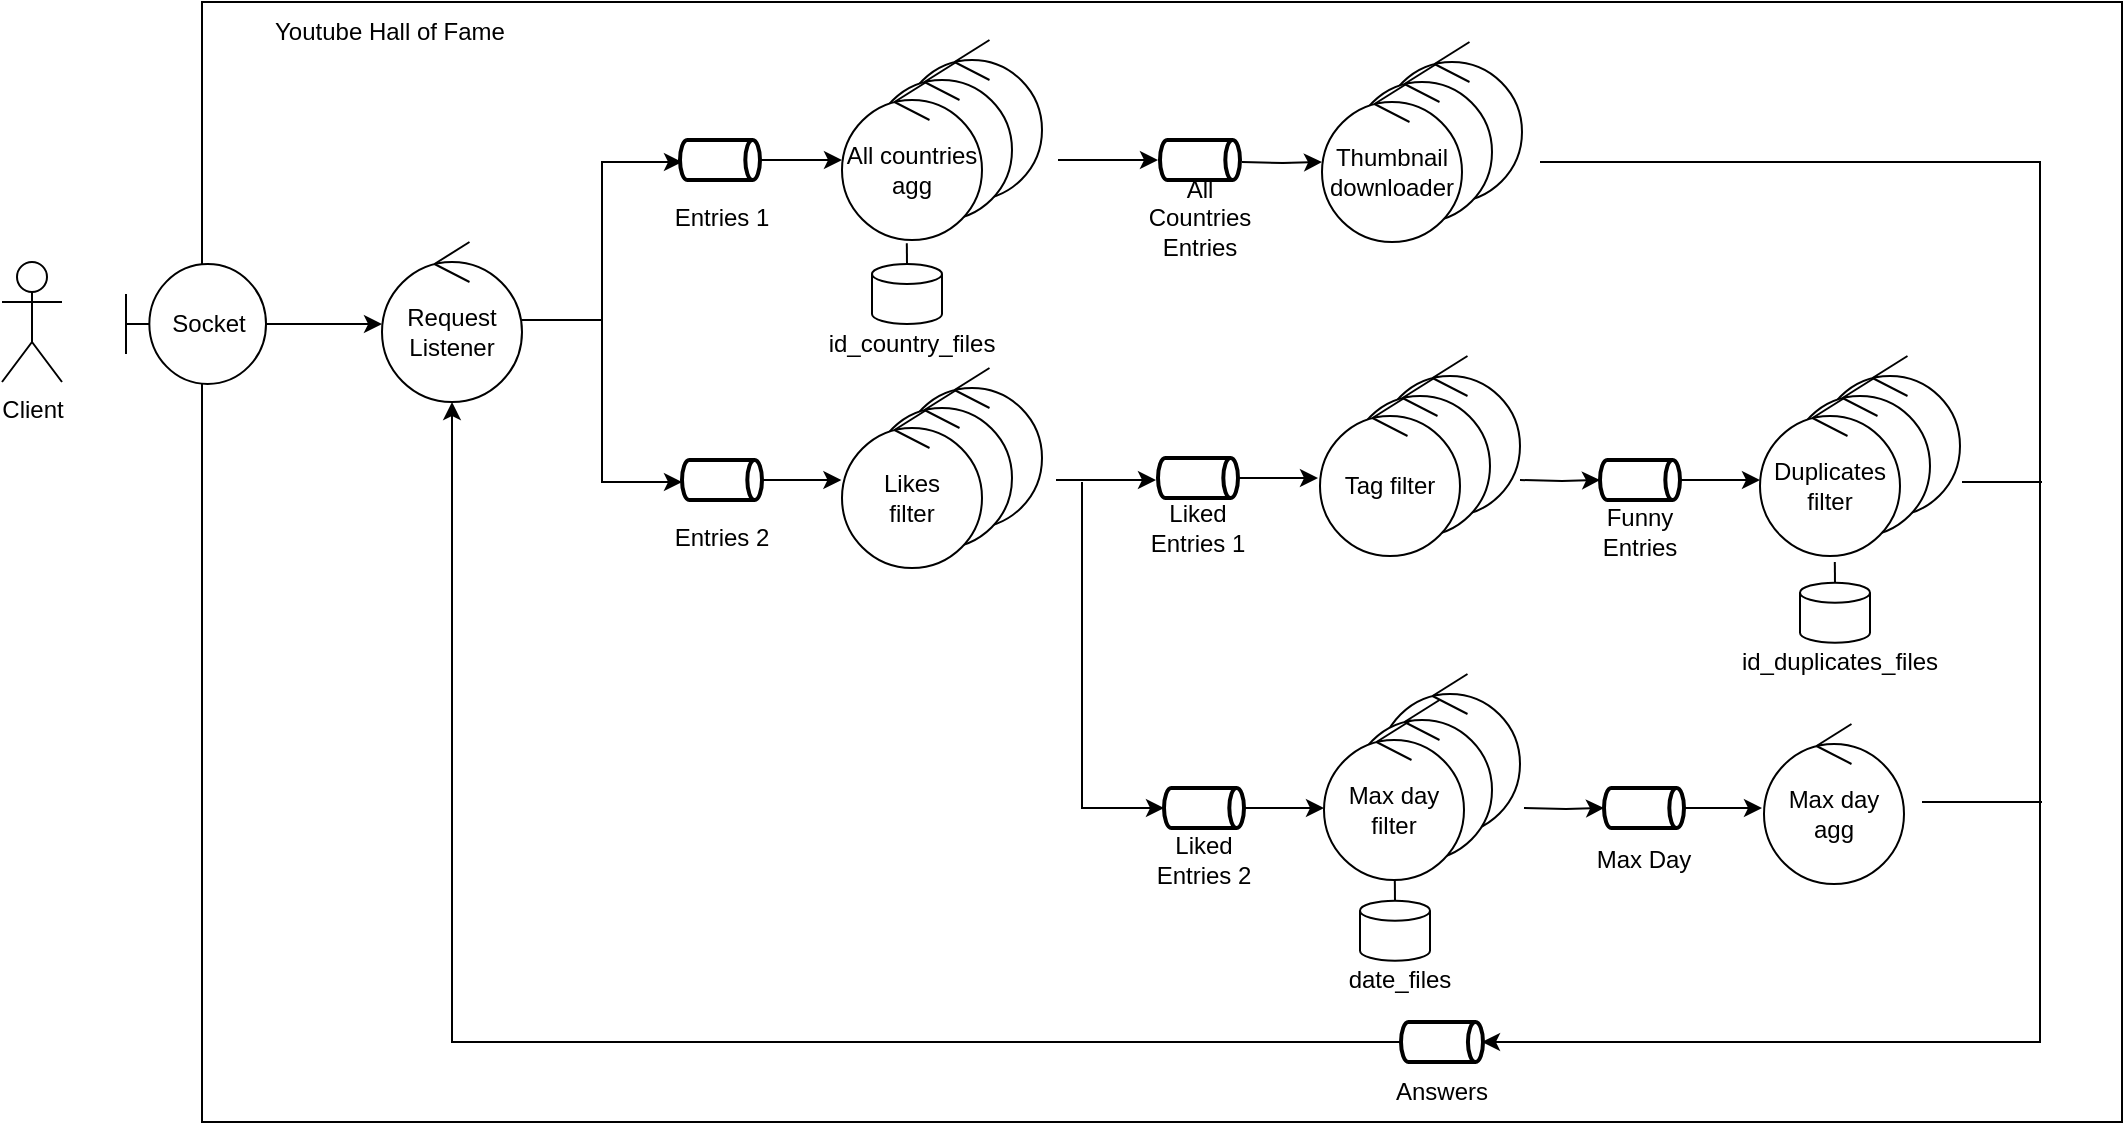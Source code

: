 <mxfile version="20.4.0"><diagram id="_5yJ87RRPlVk7aLT9CMU" name="Página-1"><mxGraphModel dx="907" dy="1623" grid="1" gridSize="10" guides="1" tooltips="1" connect="1" arrows="1" fold="1" page="1" pageScale="1" pageWidth="827" pageHeight="1169" math="0" shadow="0"><root><mxCell id="0"/><mxCell id="1" parent="0"/><mxCell id="-GXuEyE-1Zex0TCX5eWR-37" value="" style="rounded=0;whiteSpace=wrap;html=1;fillColor=none;shadow=0;" vertex="1" parent="1"><mxGeometry x="360" y="-40" width="960" height="560" as="geometry"/></mxCell><mxCell id="t3aH0Ll75gQ3c35Cr7I--1" value="Client" style="shape=umlActor;verticalLabelPosition=bottom;verticalAlign=top;html=1;outlineConnect=0;" parent="1" vertex="1"><mxGeometry x="260" y="90" width="30" height="60" as="geometry"/></mxCell><mxCell id="-GXuEyE-1Zex0TCX5eWR-7" style="edgeStyle=orthogonalEdgeStyle;rounded=0;orthogonalLoop=1;jettySize=auto;html=1;" edge="1" parent="1" source="t3aH0Ll75gQ3c35Cr7I--5"><mxGeometry relative="1" as="geometry"><mxPoint x="600" y="200" as="targetPoint"/><Array as="points"><mxPoint x="560" y="119"/><mxPoint x="560" y="200"/></Array></mxGeometry></mxCell><mxCell id="-GXuEyE-1Zex0TCX5eWR-11" style="edgeStyle=orthogonalEdgeStyle;rounded=0;orthogonalLoop=1;jettySize=auto;html=1;" edge="1" parent="1" source="t3aH0Ll75gQ3c35Cr7I--5"><mxGeometry relative="1" as="geometry"><mxPoint x="600" y="40" as="targetPoint"/><Array as="points"><mxPoint x="560" y="119"/><mxPoint x="560" y="40"/></Array></mxGeometry></mxCell><mxCell id="t3aH0Ll75gQ3c35Cr7I--5" value="&lt;div&gt;Request&lt;/div&gt;&lt;div&gt;Listener&lt;br&gt;&lt;/div&gt;" style="ellipse;shape=umlControl;whiteSpace=wrap;html=1;" parent="1" vertex="1"><mxGeometry x="450" y="80" width="70" height="80" as="geometry"/></mxCell><mxCell id="-GXuEyE-1Zex0TCX5eWR-1" style="edgeStyle=orthogonalEdgeStyle;rounded=0;orthogonalLoop=1;jettySize=auto;html=1;entryX=0;entryY=0.513;entryDx=0;entryDy=0;entryPerimeter=0;" edge="1" parent="1" source="t3aH0Ll75gQ3c35Cr7I--7" target="t3aH0Ll75gQ3c35Cr7I--5"><mxGeometry relative="1" as="geometry"/></mxCell><mxCell id="t3aH0Ll75gQ3c35Cr7I--7" value="Socket" style="shape=umlBoundary;whiteSpace=wrap;html=1;" parent="1" vertex="1"><mxGeometry x="322" y="91" width="70" height="60" as="geometry"/></mxCell><mxCell id="tlbd9g2WiqjZ4KTqfVdi-49" style="edgeStyle=orthogonalEdgeStyle;rounded=0;orthogonalLoop=1;jettySize=auto;html=1;" parent="1" source="tlbd9g2WiqjZ4KTqfVdi-50" edge="1"><mxGeometry relative="1" as="geometry"><mxPoint x="918" y="198" as="targetPoint"/></mxGeometry></mxCell><mxCell id="tlbd9g2WiqjZ4KTqfVdi-50" value="" style="strokeWidth=2;html=1;shape=mxgraph.flowchart.direct_data;whiteSpace=wrap;" parent="1" vertex="1"><mxGeometry x="838" y="188" width="40" height="20" as="geometry"/></mxCell><mxCell id="tlbd9g2WiqjZ4KTqfVdi-51" value="&lt;div&gt;Liked&lt;/div&gt;&lt;div&gt;Entries 1&lt;br&gt;&lt;/div&gt;" style="text;html=1;strokeColor=none;fillColor=none;align=center;verticalAlign=middle;whiteSpace=wrap;rounded=0;" parent="1" vertex="1"><mxGeometry x="828" y="207" width="60" height="31" as="geometry"/></mxCell><mxCell id="tlbd9g2WiqjZ4KTqfVdi-74" value="" style="strokeWidth=2;html=1;shape=mxgraph.flowchart.direct_data;whiteSpace=wrap;" parent="1" vertex="1"><mxGeometry x="839" y="29" width="40" height="20" as="geometry"/></mxCell><mxCell id="tlbd9g2WiqjZ4KTqfVdi-75" value="&lt;div&gt;All Countries&lt;/div&gt;&lt;div&gt;Entries&lt;br&gt;&lt;/div&gt;" style="text;html=1;strokeColor=none;fillColor=none;align=center;verticalAlign=middle;whiteSpace=wrap;rounded=0;" parent="1" vertex="1"><mxGeometry x="824" y="53" width="70" height="30" as="geometry"/></mxCell><mxCell id="tlbd9g2WiqjZ4KTqfVdi-77" style="edgeStyle=orthogonalEdgeStyle;rounded=0;orthogonalLoop=1;jettySize=auto;html=1;" parent="1" edge="1"><mxGeometry relative="1" as="geometry"><mxPoint x="920" y="40" as="targetPoint"/><mxPoint x="880" y="40" as="sourcePoint"/></mxGeometry></mxCell><mxCell id="tlbd9g2WiqjZ4KTqfVdi-80" value="" style="ellipse;shape=umlControl;whiteSpace=wrap;html=1;" parent="1" vertex="1"><mxGeometry x="950" y="-20" width="70" height="80" as="geometry"/></mxCell><mxCell id="tlbd9g2WiqjZ4KTqfVdi-81" value="" style="ellipse;shape=umlControl;whiteSpace=wrap;html=1;" parent="1" vertex="1"><mxGeometry x="935" y="-10" width="70" height="80" as="geometry"/></mxCell><mxCell id="tlbd9g2WiqjZ4KTqfVdi-82" value="&lt;div&gt;Thumbnail&lt;/div&gt;&lt;div&gt;downloader&lt;br&gt;&lt;/div&gt;" style="ellipse;shape=umlControl;whiteSpace=wrap;html=1;" parent="1" vertex="1"><mxGeometry x="920" width="70" height="80" as="geometry"/></mxCell><mxCell id="tlbd9g2WiqjZ4KTqfVdi-85" value="" style="ellipse;shape=umlControl;whiteSpace=wrap;html=1;" parent="1" vertex="1"><mxGeometry x="949" y="296" width="70" height="80" as="geometry"/></mxCell><mxCell id="tlbd9g2WiqjZ4KTqfVdi-86" value="" style="ellipse;shape=umlControl;whiteSpace=wrap;html=1;" parent="1" vertex="1"><mxGeometry x="935" y="309" width="70" height="80" as="geometry"/></mxCell><mxCell id="tlbd9g2WiqjZ4KTqfVdi-87" value="&lt;div&gt;Max day&lt;/div&gt;&lt;div&gt;filter&lt;br&gt;&lt;/div&gt;" style="ellipse;shape=umlControl;whiteSpace=wrap;html=1;" parent="1" vertex="1"><mxGeometry x="921" y="319" width="70" height="80" as="geometry"/></mxCell><mxCell id="tlbd9g2WiqjZ4KTqfVdi-88" style="edgeStyle=orthogonalEdgeStyle;rounded=0;orthogonalLoop=1;jettySize=auto;html=1;entryX=0;entryY=0.5;entryDx=0;entryDy=0;entryPerimeter=0;" parent="1" target="tlbd9g2WiqjZ4KTqfVdi-90" edge="1"><mxGeometry relative="1" as="geometry"><mxPoint x="1021" y="363" as="sourcePoint"/></mxGeometry></mxCell><mxCell id="tlbd9g2WiqjZ4KTqfVdi-89" style="edgeStyle=orthogonalEdgeStyle;rounded=0;orthogonalLoop=1;jettySize=auto;html=1;" parent="1" source="tlbd9g2WiqjZ4KTqfVdi-90" edge="1"><mxGeometry relative="1" as="geometry"><mxPoint x="1140" y="363" as="targetPoint"/></mxGeometry></mxCell><mxCell id="tlbd9g2WiqjZ4KTqfVdi-90" value="" style="strokeWidth=2;html=1;shape=mxgraph.flowchart.direct_data;whiteSpace=wrap;" parent="1" vertex="1"><mxGeometry x="1061" y="353" width="40" height="20" as="geometry"/></mxCell><mxCell id="tlbd9g2WiqjZ4KTqfVdi-91" value="&lt;div&gt;Max day&lt;/div&gt;&lt;div&gt;agg&lt;br&gt;&lt;/div&gt;" style="ellipse;shape=umlControl;whiteSpace=wrap;html=1;" parent="1" vertex="1"><mxGeometry x="1141" y="321" width="70" height="80" as="geometry"/></mxCell><mxCell id="tlbd9g2WiqjZ4KTqfVdi-92" value="&lt;div&gt;Max Day&lt;/div&gt;" style="text;html=1;strokeColor=none;fillColor=none;align=center;verticalAlign=middle;whiteSpace=wrap;rounded=0;" parent="1" vertex="1"><mxGeometry x="1051" y="374" width="60" height="30" as="geometry"/></mxCell><mxCell id="tlbd9g2WiqjZ4KTqfVdi-118" value="" style="ellipse;shape=umlControl;whiteSpace=wrap;html=1;" parent="1" vertex="1"><mxGeometry x="949" y="137" width="70" height="80" as="geometry"/></mxCell><mxCell id="tlbd9g2WiqjZ4KTqfVdi-119" value="" style="ellipse;shape=umlControl;whiteSpace=wrap;html=1;" parent="1" vertex="1"><mxGeometry x="934" y="147" width="70" height="80" as="geometry"/></mxCell><mxCell id="tlbd9g2WiqjZ4KTqfVdi-120" value="Tag filter" style="ellipse;shape=umlControl;whiteSpace=wrap;html=1;" parent="1" vertex="1"><mxGeometry x="919" y="157" width="70" height="80" as="geometry"/></mxCell><mxCell id="tlbd9g2WiqjZ4KTqfVdi-121" style="edgeStyle=orthogonalEdgeStyle;rounded=0;orthogonalLoop=1;jettySize=auto;html=1;entryX=0;entryY=0.5;entryDx=0;entryDy=0;entryPerimeter=0;" parent="1" target="tlbd9g2WiqjZ4KTqfVdi-123" edge="1"><mxGeometry relative="1" as="geometry"><mxPoint x="1019" y="199.0" as="sourcePoint"/></mxGeometry></mxCell><mxCell id="tlbd9g2WiqjZ4KTqfVdi-122" style="edgeStyle=orthogonalEdgeStyle;rounded=0;orthogonalLoop=1;jettySize=auto;html=1;" parent="1" source="tlbd9g2WiqjZ4KTqfVdi-123" edge="1"><mxGeometry relative="1" as="geometry"><mxPoint x="1139" y="199.0" as="targetPoint"/></mxGeometry></mxCell><mxCell id="tlbd9g2WiqjZ4KTqfVdi-123" value="" style="strokeWidth=2;html=1;shape=mxgraph.flowchart.direct_data;whiteSpace=wrap;" parent="1" vertex="1"><mxGeometry x="1059" y="189" width="40" height="20" as="geometry"/></mxCell><mxCell id="tlbd9g2WiqjZ4KTqfVdi-124" value="&lt;div&gt;Funny&lt;/div&gt;&lt;div&gt;Entries&lt;br&gt;&lt;/div&gt;" style="text;html=1;strokeColor=none;fillColor=none;align=center;verticalAlign=middle;whiteSpace=wrap;rounded=0;" parent="1" vertex="1"><mxGeometry x="1049" y="210" width="60" height="30" as="geometry"/></mxCell><mxCell id="tlbd9g2WiqjZ4KTqfVdi-125" value="" style="ellipse;shape=umlControl;whiteSpace=wrap;html=1;" parent="1" vertex="1"><mxGeometry x="1169" y="137" width="70" height="80" as="geometry"/></mxCell><mxCell id="tlbd9g2WiqjZ4KTqfVdi-126" value="" style="ellipse;shape=umlControl;whiteSpace=wrap;html=1;" parent="1" vertex="1"><mxGeometry x="1154" y="147" width="70" height="80" as="geometry"/></mxCell><mxCell id="tlbd9g2WiqjZ4KTqfVdi-127" value="&lt;div&gt;Duplicates&lt;/div&gt;&lt;div&gt;filter&lt;br&gt;&lt;/div&gt;" style="ellipse;shape=umlControl;whiteSpace=wrap;html=1;" parent="1" vertex="1"><mxGeometry x="1139" y="157" width="70" height="80" as="geometry"/></mxCell><mxCell id="gIVG9joBxmR02sDXt8Dj-3" style="edgeStyle=orthogonalEdgeStyle;rounded=0;orthogonalLoop=1;jettySize=auto;html=1;" parent="1" source="gIVG9joBxmR02sDXt8Dj-4" edge="1"><mxGeometry relative="1" as="geometry"><mxPoint x="921" y="363" as="targetPoint"/></mxGeometry></mxCell><mxCell id="gIVG9joBxmR02sDXt8Dj-4" value="" style="strokeWidth=2;html=1;shape=mxgraph.flowchart.direct_data;whiteSpace=wrap;" parent="1" vertex="1"><mxGeometry x="841" y="353" width="40" height="20" as="geometry"/></mxCell><mxCell id="gIVG9joBxmR02sDXt8Dj-5" value="&lt;div&gt;Liked&lt;/div&gt;&lt;div&gt;Entries 2&lt;br&gt;&lt;/div&gt;" style="text;html=1;strokeColor=none;fillColor=none;align=center;verticalAlign=middle;whiteSpace=wrap;rounded=0;" parent="1" vertex="1"><mxGeometry x="831" y="374" width="60" height="30" as="geometry"/></mxCell><mxCell id="-GXuEyE-1Zex0TCX5eWR-8" value="" style="ellipse;shape=umlControl;whiteSpace=wrap;html=1;" vertex="1" parent="1"><mxGeometry x="710" y="-21" width="70" height="80" as="geometry"/></mxCell><mxCell id="-GXuEyE-1Zex0TCX5eWR-9" value="" style="ellipse;shape=umlControl;whiteSpace=wrap;html=1;" vertex="1" parent="1"><mxGeometry x="695" y="-11" width="70" height="80" as="geometry"/></mxCell><mxCell id="-GXuEyE-1Zex0TCX5eWR-10" value="&lt;div&gt;All countries&lt;br&gt;&lt;/div&gt;&lt;div&gt;agg&lt;br&gt;&lt;/div&gt;" style="ellipse;shape=umlControl;whiteSpace=wrap;html=1;" vertex="1" parent="1"><mxGeometry x="680" y="-1" width="70" height="80" as="geometry"/></mxCell><mxCell id="-GXuEyE-1Zex0TCX5eWR-13" value="" style="ellipse;shape=umlControl;whiteSpace=wrap;html=1;" vertex="1" parent="1"><mxGeometry x="710" y="143" width="70" height="80" as="geometry"/></mxCell><mxCell id="-GXuEyE-1Zex0TCX5eWR-14" value="" style="ellipse;shape=umlControl;whiteSpace=wrap;html=1;" vertex="1" parent="1"><mxGeometry x="695" y="153" width="70" height="80" as="geometry"/></mxCell><mxCell id="-GXuEyE-1Zex0TCX5eWR-15" value="&lt;div&gt;Likes&lt;/div&gt;&lt;div&gt;filter&lt;br&gt;&lt;/div&gt;" style="ellipse;shape=umlControl;whiteSpace=wrap;html=1;" vertex="1" parent="1"><mxGeometry x="680" y="163" width="70" height="80" as="geometry"/></mxCell><mxCell id="-GXuEyE-1Zex0TCX5eWR-18" style="edgeStyle=orthogonalEdgeStyle;rounded=0;orthogonalLoop=1;jettySize=auto;html=1;" edge="1" parent="1"><mxGeometry relative="1" as="geometry"><mxPoint x="837" y="199" as="targetPoint"/><mxPoint x="787" y="199" as="sourcePoint"/><Array as="points"><mxPoint x="797" y="199"/><mxPoint x="847" y="199"/></Array></mxGeometry></mxCell><mxCell id="-GXuEyE-1Zex0TCX5eWR-19" style="edgeStyle=orthogonalEdgeStyle;rounded=0;orthogonalLoop=1;jettySize=auto;html=1;entryX=0;entryY=0.5;entryDx=0;entryDy=0;entryPerimeter=0;" edge="1" parent="1" target="gIVG9joBxmR02sDXt8Dj-4"><mxGeometry relative="1" as="geometry"><mxPoint x="830" y="320" as="targetPoint"/><mxPoint x="800" y="200" as="sourcePoint"/><Array as="points"><mxPoint x="800" y="363"/></Array></mxGeometry></mxCell><mxCell id="-GXuEyE-1Zex0TCX5eWR-27" style="edgeStyle=orthogonalEdgeStyle;rounded=0;orthogonalLoop=1;jettySize=auto;html=1;" edge="1" parent="1" source="-GXuEyE-1Zex0TCX5eWR-21" target="-GXuEyE-1Zex0TCX5eWR-10"><mxGeometry relative="1" as="geometry"/></mxCell><mxCell id="-GXuEyE-1Zex0TCX5eWR-21" value="" style="strokeWidth=2;html=1;shape=mxgraph.flowchart.direct_data;whiteSpace=wrap;" vertex="1" parent="1"><mxGeometry x="599" y="29" width="40" height="20" as="geometry"/></mxCell><mxCell id="-GXuEyE-1Zex0TCX5eWR-22" value="Entries 1" style="text;html=1;strokeColor=none;fillColor=none;align=center;verticalAlign=middle;whiteSpace=wrap;rounded=0;" vertex="1" parent="1"><mxGeometry x="590" y="53" width="60" height="30" as="geometry"/></mxCell><mxCell id="-GXuEyE-1Zex0TCX5eWR-23" value="" style="strokeWidth=2;html=1;shape=mxgraph.flowchart.direct_data;whiteSpace=wrap;" vertex="1" parent="1"><mxGeometry x="600" y="189" width="40" height="20" as="geometry"/></mxCell><mxCell id="-GXuEyE-1Zex0TCX5eWR-24" value="Entries 2" style="text;html=1;strokeColor=none;fillColor=none;align=center;verticalAlign=middle;whiteSpace=wrap;rounded=0;" vertex="1" parent="1"><mxGeometry x="590" y="213" width="60" height="30" as="geometry"/></mxCell><mxCell id="-GXuEyE-1Zex0TCX5eWR-25" style="edgeStyle=orthogonalEdgeStyle;rounded=0;orthogonalLoop=1;jettySize=auto;html=1;" edge="1" parent="1"><mxGeometry relative="1" as="geometry"><mxPoint x="838" y="39" as="targetPoint"/><mxPoint x="788" y="39" as="sourcePoint"/><Array as="points"><mxPoint x="798" y="39"/><mxPoint x="848" y="39"/></Array></mxGeometry></mxCell><mxCell id="-GXuEyE-1Zex0TCX5eWR-29" style="edgeStyle=orthogonalEdgeStyle;rounded=0;orthogonalLoop=1;jettySize=auto;html=1;exitX=1;exitY=0.5;exitDx=0;exitDy=0;exitPerimeter=0;entryX=-0.004;entryY=0.438;entryDx=0;entryDy=0;entryPerimeter=0;" edge="1" parent="1" source="-GXuEyE-1Zex0TCX5eWR-23" target="-GXuEyE-1Zex0TCX5eWR-15"><mxGeometry relative="1" as="geometry"><mxPoint x="649" y="49" as="sourcePoint"/><mxPoint x="690" y="49" as="targetPoint"/></mxGeometry></mxCell><mxCell id="-GXuEyE-1Zex0TCX5eWR-31" style="edgeStyle=orthogonalEdgeStyle;rounded=0;orthogonalLoop=1;jettySize=auto;html=1;" edge="1" parent="1"><mxGeometry relative="1" as="geometry"><mxPoint x="1000" y="480" as="targetPoint"/><mxPoint x="1029" y="40" as="sourcePoint"/><Array as="points"><mxPoint x="1279" y="40"/><mxPoint x="1279" y="480"/></Array></mxGeometry></mxCell><mxCell id="-GXuEyE-1Zex0TCX5eWR-32" value="" style="strokeWidth=2;html=1;shape=mxgraph.flowchart.direct_data;whiteSpace=wrap;" vertex="1" parent="1"><mxGeometry x="959.5" y="470" width="41" height="20" as="geometry"/></mxCell><mxCell id="-GXuEyE-1Zex0TCX5eWR-33" value="&lt;div&gt;Answers&lt;/div&gt;" style="text;html=1;strokeColor=none;fillColor=none;align=center;verticalAlign=middle;whiteSpace=wrap;rounded=0;" vertex="1" parent="1"><mxGeometry x="950" y="490" width="60" height="30" as="geometry"/></mxCell><mxCell id="-GXuEyE-1Zex0TCX5eWR-34" style="edgeStyle=orthogonalEdgeStyle;rounded=0;orthogonalLoop=1;jettySize=auto;html=1;exitX=0;exitY=0.5;exitDx=0;exitDy=0;exitPerimeter=0;" edge="1" parent="1" source="-GXuEyE-1Zex0TCX5eWR-32" target="t3aH0Ll75gQ3c35Cr7I--5"><mxGeometry relative="1" as="geometry"><mxPoint x="660" y="380" as="targetPoint"/><mxPoint x="950" y="440" as="sourcePoint"/><Array as="points"><mxPoint x="485" y="480"/></Array></mxGeometry></mxCell><mxCell id="-GXuEyE-1Zex0TCX5eWR-35" value="" style="endArrow=none;html=1;rounded=0;" edge="1" parent="1"><mxGeometry width="50" height="50" relative="1" as="geometry"><mxPoint x="1240" y="200" as="sourcePoint"/><mxPoint x="1280" y="200" as="targetPoint"/></mxGeometry></mxCell><mxCell id="-GXuEyE-1Zex0TCX5eWR-36" value="" style="endArrow=none;html=1;rounded=0;" edge="1" parent="1"><mxGeometry width="50" height="50" relative="1" as="geometry"><mxPoint x="1220" y="360" as="sourcePoint"/><mxPoint x="1280" y="360" as="targetPoint"/></mxGeometry></mxCell><mxCell id="-GXuEyE-1Zex0TCX5eWR-38" value="Youtube Hall of Fame" style="text;html=1;strokeColor=none;fillColor=none;align=center;verticalAlign=middle;whiteSpace=wrap;rounded=0;" vertex="1" parent="1"><mxGeometry x="360" y="-40" width="188" height="30" as="geometry"/></mxCell><mxCell id="-GXuEyE-1Zex0TCX5eWR-44" value="" style="strokeWidth=1;html=1;shape=mxgraph.flowchart.database;whiteSpace=wrap;fillColor=none;" vertex="1" parent="1"><mxGeometry x="695" y="91" width="35" height="30" as="geometry"/></mxCell><mxCell id="-GXuEyE-1Zex0TCX5eWR-45" value="id_country_files" style="text;html=1;strokeColor=none;fillColor=none;align=center;verticalAlign=middle;whiteSpace=wrap;rounded=0;strokeWidth=1;" vertex="1" parent="1"><mxGeometry x="685" y="121" width="60" height="20" as="geometry"/></mxCell><mxCell id="-GXuEyE-1Zex0TCX5eWR-46" value="" style="endArrow=none;html=1;rounded=0;exitX=0.5;exitY=0;exitDx=0;exitDy=0;exitPerimeter=0;entryX=0.463;entryY=1.021;entryDx=0;entryDy=0;entryPerimeter=0;" edge="1" parent="1" source="-GXuEyE-1Zex0TCX5eWR-44" target="-GXuEyE-1Zex0TCX5eWR-10"><mxGeometry width="50" height="50" relative="1" as="geometry"><mxPoint x="710" y="140" as="sourcePoint"/><mxPoint x="760" y="90" as="targetPoint"/></mxGeometry></mxCell><mxCell id="-GXuEyE-1Zex0TCX5eWR-47" value="" style="strokeWidth=1;html=1;shape=mxgraph.flowchart.database;whiteSpace=wrap;fillColor=none;" vertex="1" parent="1"><mxGeometry x="1159" y="250.32" width="35" height="30" as="geometry"/></mxCell><mxCell id="-GXuEyE-1Zex0TCX5eWR-48" value="id_duplicates_files" style="text;html=1;strokeColor=none;fillColor=none;align=center;verticalAlign=middle;whiteSpace=wrap;rounded=0;strokeWidth=1;" vertex="1" parent="1"><mxGeometry x="1149" y="280.32" width="60" height="20" as="geometry"/></mxCell><mxCell id="-GXuEyE-1Zex0TCX5eWR-49" value="" style="endArrow=none;html=1;rounded=0;exitX=0.5;exitY=0;exitDx=0;exitDy=0;exitPerimeter=0;entryX=0.463;entryY=1.021;entryDx=0;entryDy=0;entryPerimeter=0;" edge="1" parent="1" source="-GXuEyE-1Zex0TCX5eWR-47"><mxGeometry width="50" height="50" relative="1" as="geometry"><mxPoint x="1174" y="299.32" as="sourcePoint"/><mxPoint x="1176.41" y="240.0" as="targetPoint"/></mxGeometry></mxCell><mxCell id="-GXuEyE-1Zex0TCX5eWR-50" value="" style="strokeWidth=1;html=1;shape=mxgraph.flowchart.database;whiteSpace=wrap;fillColor=none;" vertex="1" parent="1"><mxGeometry x="939" y="409.32" width="35" height="30" as="geometry"/></mxCell><mxCell id="-GXuEyE-1Zex0TCX5eWR-51" value="date_files" style="text;html=1;strokeColor=none;fillColor=none;align=center;verticalAlign=middle;whiteSpace=wrap;rounded=0;strokeWidth=1;" vertex="1" parent="1"><mxGeometry x="929" y="439.32" width="60" height="20" as="geometry"/></mxCell><mxCell id="-GXuEyE-1Zex0TCX5eWR-52" value="" style="endArrow=none;html=1;rounded=0;exitX=0.5;exitY=0;exitDx=0;exitDy=0;exitPerimeter=0;entryX=0.463;entryY=1.021;entryDx=0;entryDy=0;entryPerimeter=0;" edge="1" parent="1" source="-GXuEyE-1Zex0TCX5eWR-50"><mxGeometry width="50" height="50" relative="1" as="geometry"><mxPoint x="954" y="458.32" as="sourcePoint"/><mxPoint x="956.41" y="399" as="targetPoint"/></mxGeometry></mxCell></root></mxGraphModel></diagram></mxfile>